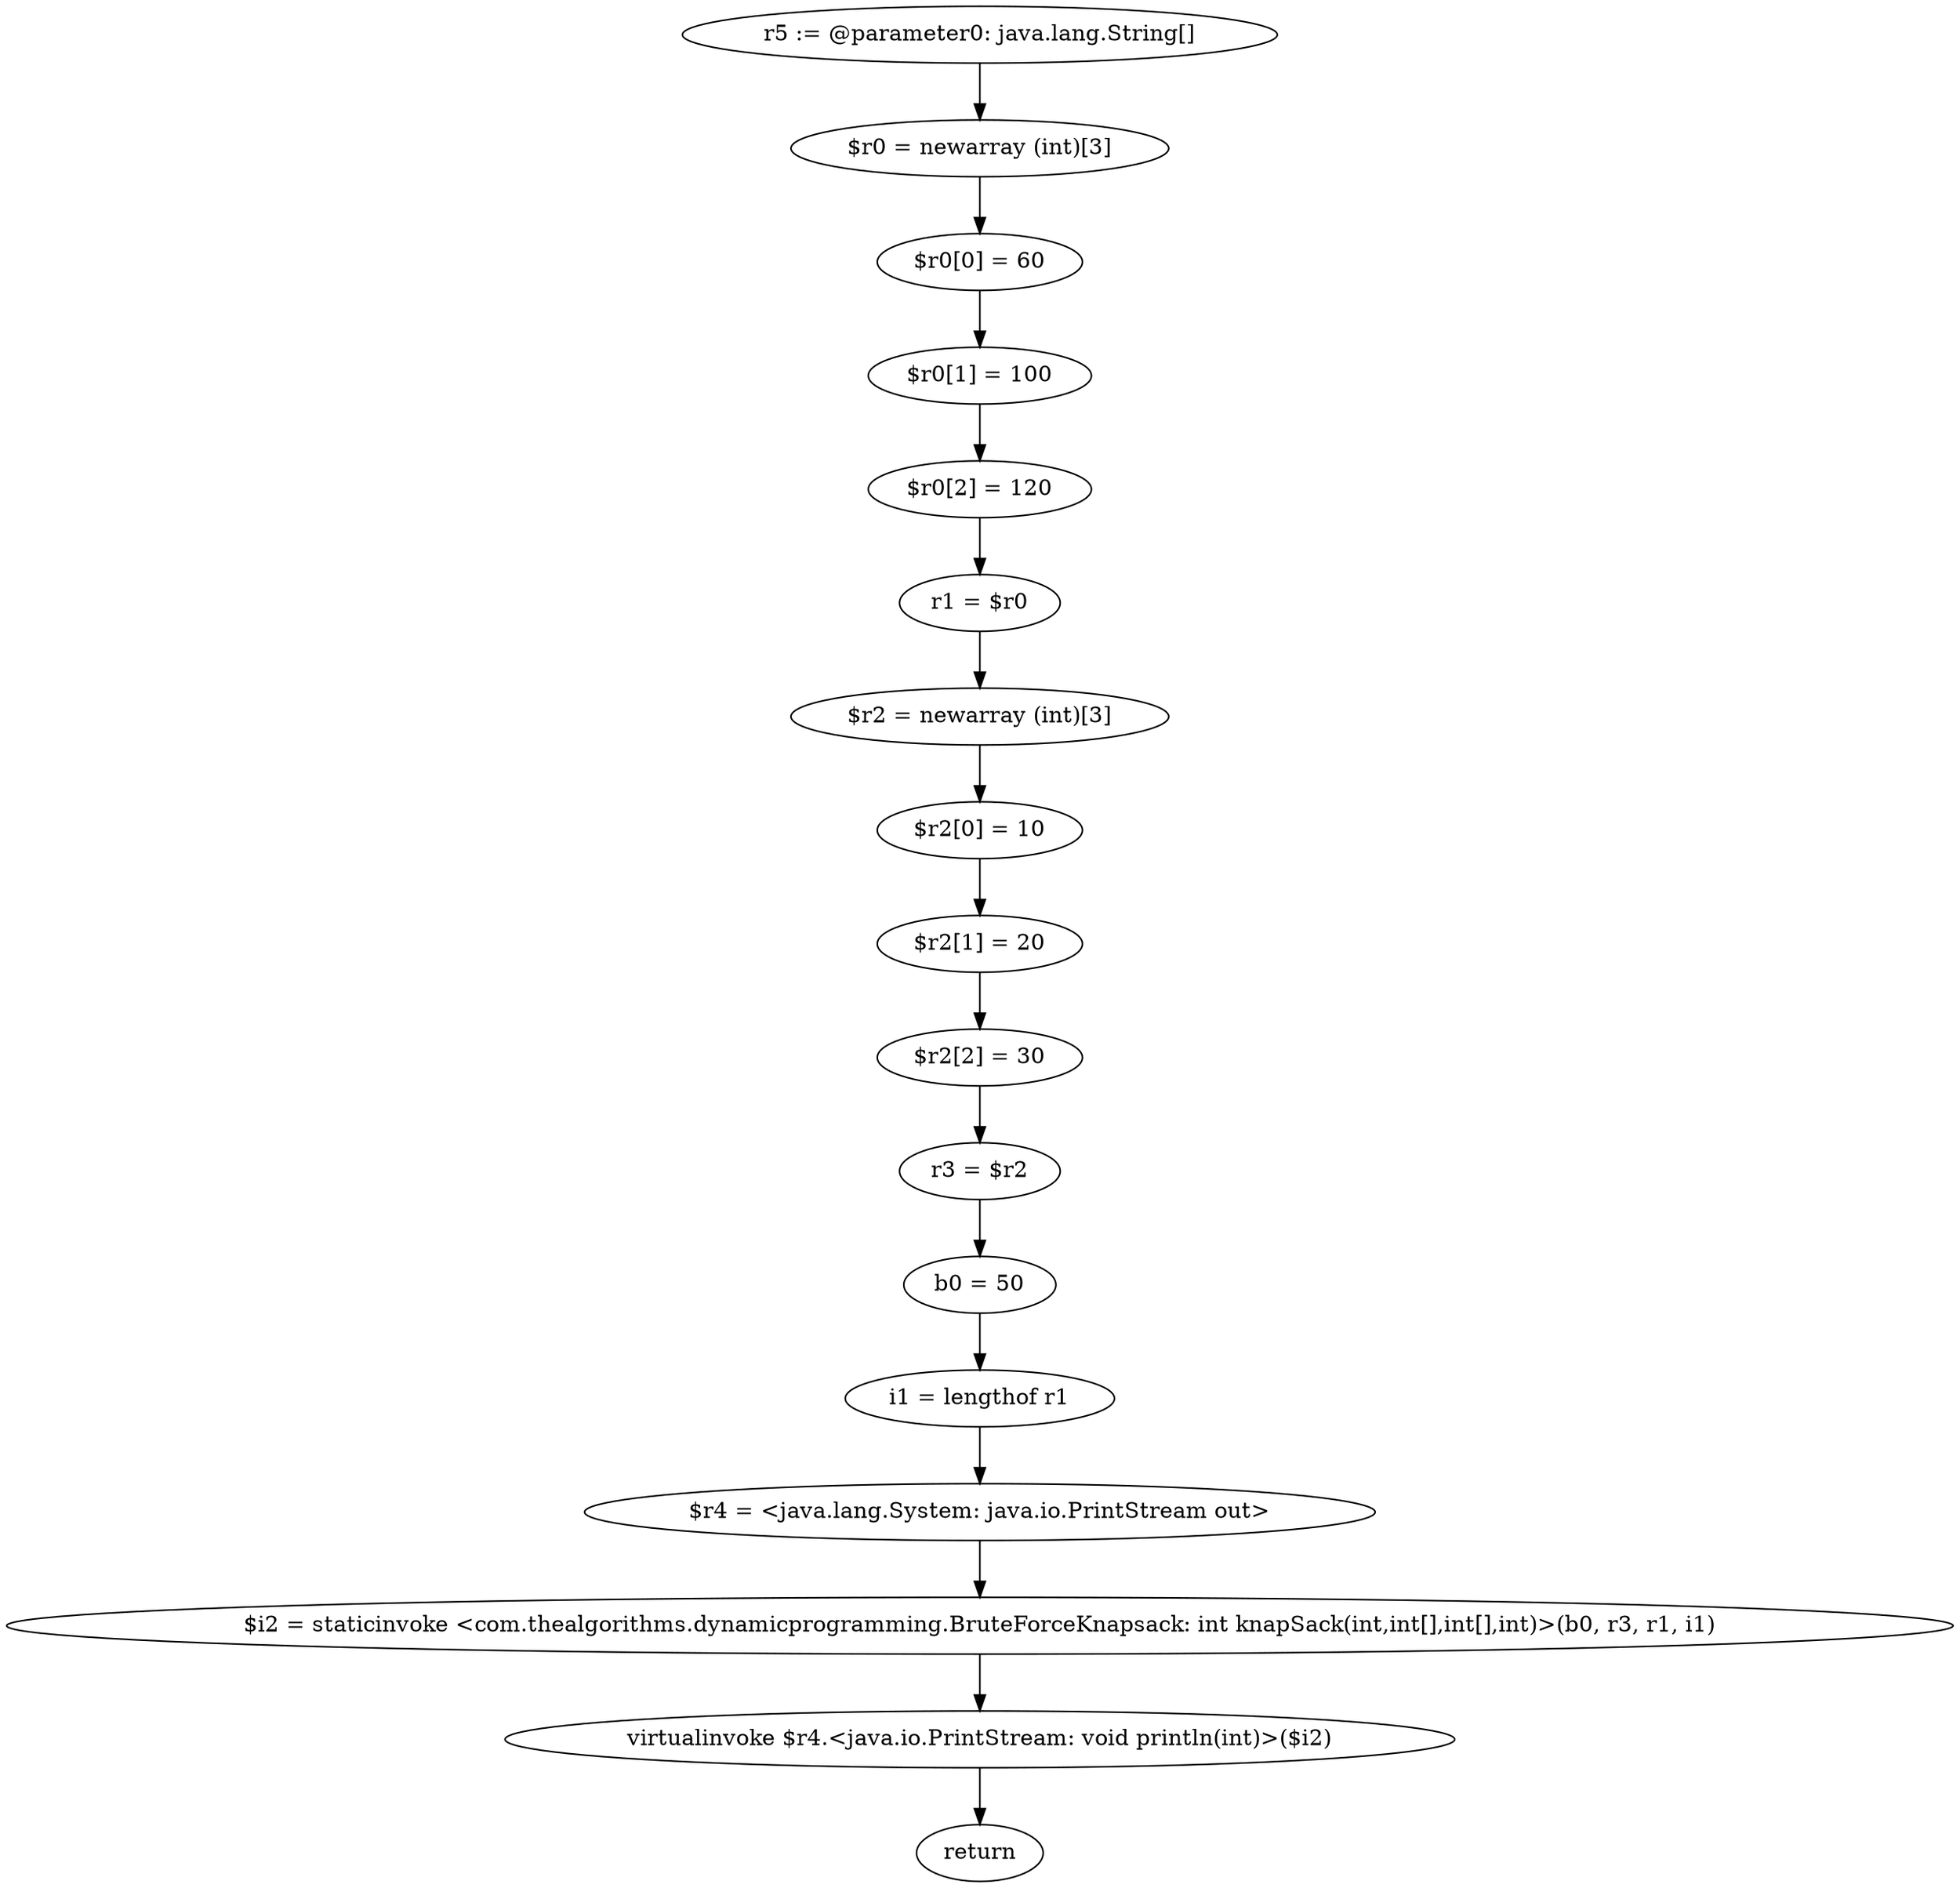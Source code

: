 digraph "unitGraph" {
    "r5 := @parameter0: java.lang.String[]"
    "$r0 = newarray (int)[3]"
    "$r0[0] = 60"
    "$r0[1] = 100"
    "$r0[2] = 120"
    "r1 = $r0"
    "$r2 = newarray (int)[3]"
    "$r2[0] = 10"
    "$r2[1] = 20"
    "$r2[2] = 30"
    "r3 = $r2"
    "b0 = 50"
    "i1 = lengthof r1"
    "$r4 = <java.lang.System: java.io.PrintStream out>"
    "$i2 = staticinvoke <com.thealgorithms.dynamicprogramming.BruteForceKnapsack: int knapSack(int,int[],int[],int)>(b0, r3, r1, i1)"
    "virtualinvoke $r4.<java.io.PrintStream: void println(int)>($i2)"
    "return"
    "r5 := @parameter0: java.lang.String[]"->"$r0 = newarray (int)[3]";
    "$r0 = newarray (int)[3]"->"$r0[0] = 60";
    "$r0[0] = 60"->"$r0[1] = 100";
    "$r0[1] = 100"->"$r0[2] = 120";
    "$r0[2] = 120"->"r1 = $r0";
    "r1 = $r0"->"$r2 = newarray (int)[3]";
    "$r2 = newarray (int)[3]"->"$r2[0] = 10";
    "$r2[0] = 10"->"$r2[1] = 20";
    "$r2[1] = 20"->"$r2[2] = 30";
    "$r2[2] = 30"->"r3 = $r2";
    "r3 = $r2"->"b0 = 50";
    "b0 = 50"->"i1 = lengthof r1";
    "i1 = lengthof r1"->"$r4 = <java.lang.System: java.io.PrintStream out>";
    "$r4 = <java.lang.System: java.io.PrintStream out>"->"$i2 = staticinvoke <com.thealgorithms.dynamicprogramming.BruteForceKnapsack: int knapSack(int,int[],int[],int)>(b0, r3, r1, i1)";
    "$i2 = staticinvoke <com.thealgorithms.dynamicprogramming.BruteForceKnapsack: int knapSack(int,int[],int[],int)>(b0, r3, r1, i1)"->"virtualinvoke $r4.<java.io.PrintStream: void println(int)>($i2)";
    "virtualinvoke $r4.<java.io.PrintStream: void println(int)>($i2)"->"return";
}

